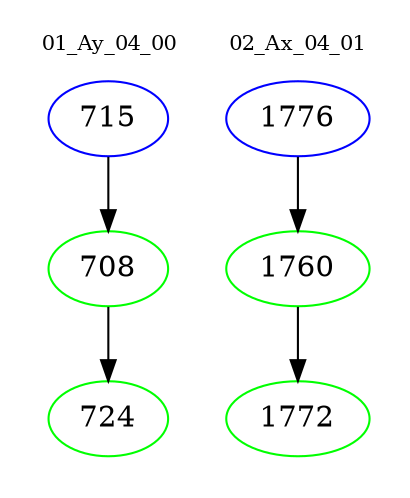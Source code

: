 digraph{
subgraph cluster_0 {
color = white
label = "01_Ay_04_00";
fontsize=10;
T0_715 [label="715", color="blue"]
T0_715 -> T0_708 [color="black"]
T0_708 [label="708", color="green"]
T0_708 -> T0_724 [color="black"]
T0_724 [label="724", color="green"]
}
subgraph cluster_1 {
color = white
label = "02_Ax_04_01";
fontsize=10;
T1_1776 [label="1776", color="blue"]
T1_1776 -> T1_1760 [color="black"]
T1_1760 [label="1760", color="green"]
T1_1760 -> T1_1772 [color="black"]
T1_1772 [label="1772", color="green"]
}
}
